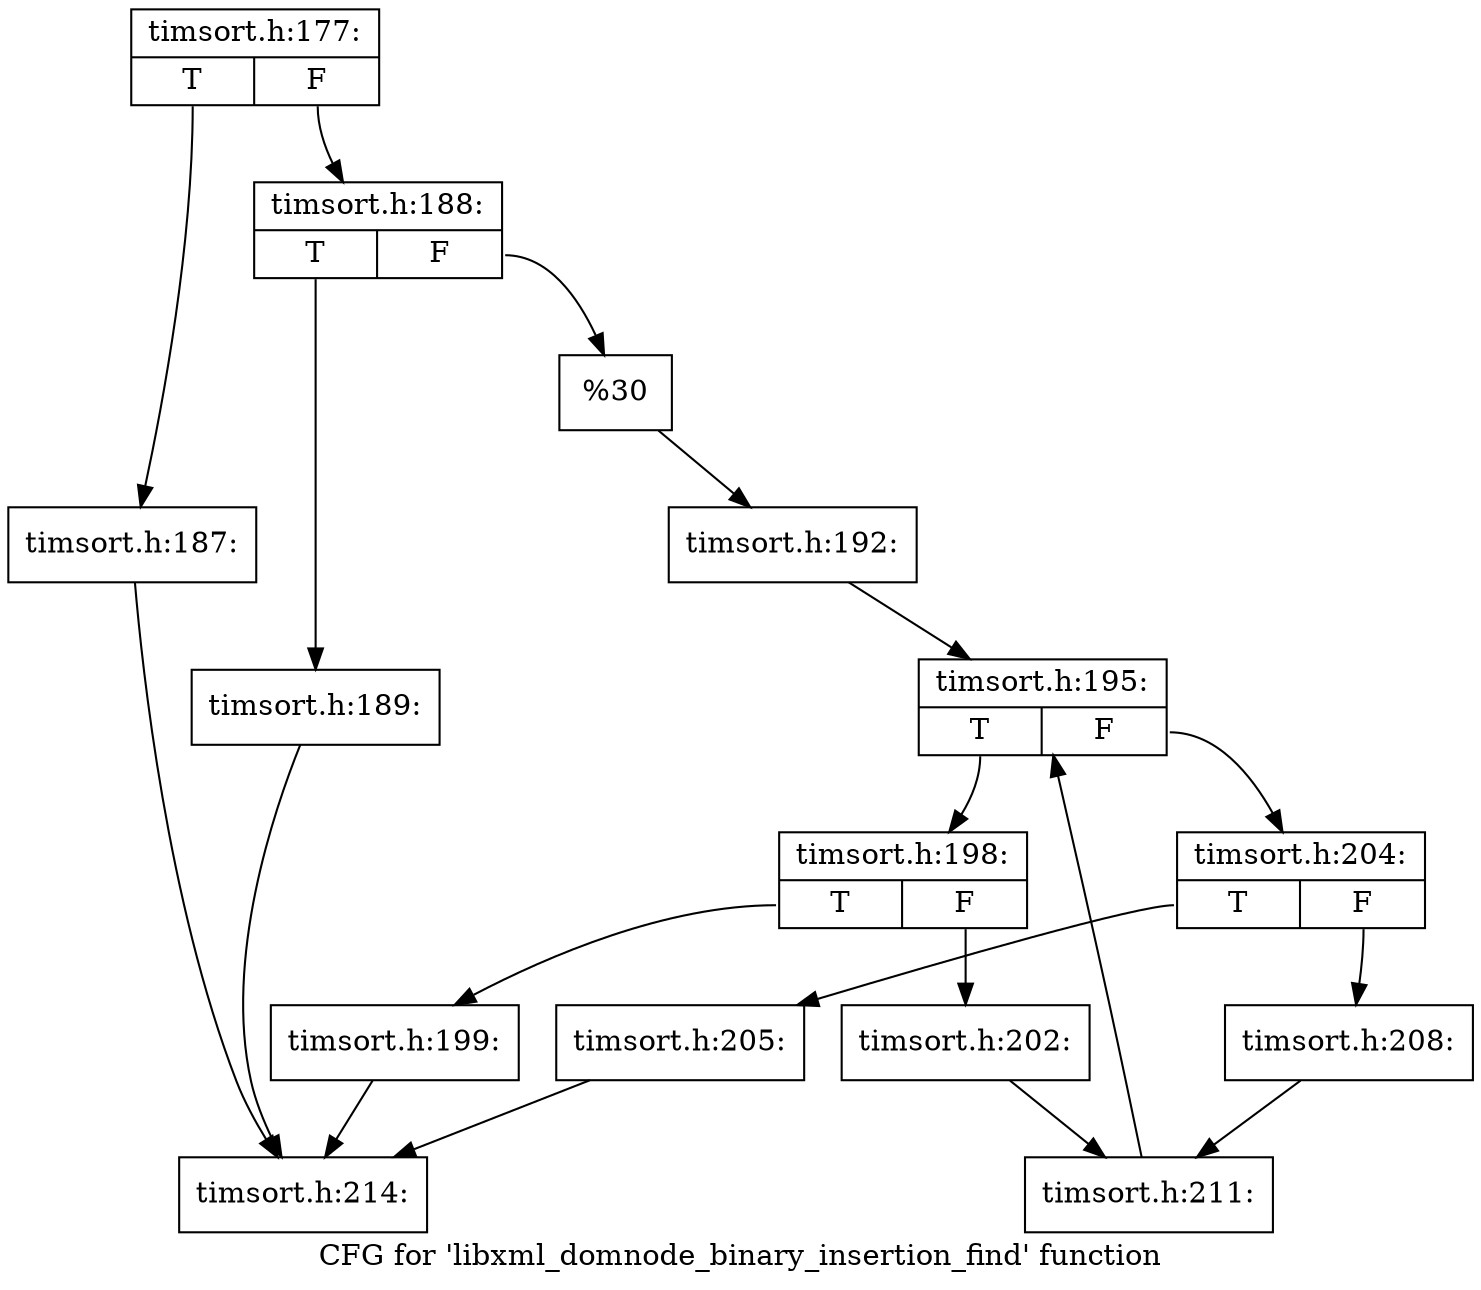 digraph "CFG for 'libxml_domnode_binary_insertion_find' function" {
	label="CFG for 'libxml_domnode_binary_insertion_find' function";

	Node0x55e6b2a112e0 [shape=record,label="{timsort.h:177:|{<s0>T|<s1>F}}"];
	Node0x55e6b2a112e0:s0 -> Node0x55e6b2a34b60;
	Node0x55e6b2a112e0:s1 -> Node0x55e6b2a34c00;
	Node0x55e6b2a34b60 [shape=record,label="{timsort.h:187:}"];
	Node0x55e6b2a34b60 -> Node0x55e6b2a11330;
	Node0x55e6b2a34c00 [shape=record,label="{timsort.h:188:|{<s0>T|<s1>F}}"];
	Node0x55e6b2a34c00:s0 -> Node0x55e6b2a35250;
	Node0x55e6b2a34c00:s1 -> Node0x55e6b2a352a0;
	Node0x55e6b2a35250 [shape=record,label="{timsort.h:189:}"];
	Node0x55e6b2a35250 -> Node0x55e6b2a11330;
	Node0x55e6b2a352a0 [shape=record,label="{%30}"];
	Node0x55e6b2a352a0 -> Node0x55e6b2a34bb0;
	Node0x55e6b2a34bb0 [shape=record,label="{timsort.h:192:}"];
	Node0x55e6b2a34bb0 -> Node0x55e6b2a35f90;
	Node0x55e6b2a35f90 [shape=record,label="{timsort.h:195:|{<s0>T|<s1>F}}"];
	Node0x55e6b2a35f90:s0 -> Node0x55e6b2a36580;
	Node0x55e6b2a35f90:s1 -> Node0x55e6b2a36620;
	Node0x55e6b2a36580 [shape=record,label="{timsort.h:198:|{<s0>T|<s1>F}}"];
	Node0x55e6b2a36580:s0 -> Node0x55e6b2a36960;
	Node0x55e6b2a36580:s1 -> Node0x55e6b2a369b0;
	Node0x55e6b2a36960 [shape=record,label="{timsort.h:199:}"];
	Node0x55e6b2a36960 -> Node0x55e6b2a11330;
	Node0x55e6b2a369b0 [shape=record,label="{timsort.h:202:}"];
	Node0x55e6b2a369b0 -> Node0x55e6b2a365d0;
	Node0x55e6b2a36620 [shape=record,label="{timsort.h:204:|{<s0>T|<s1>F}}"];
	Node0x55e6b2a36620:s0 -> Node0x55e6b2a372c0;
	Node0x55e6b2a36620:s1 -> Node0x55e6b2a37310;
	Node0x55e6b2a372c0 [shape=record,label="{timsort.h:205:}"];
	Node0x55e6b2a372c0 -> Node0x55e6b2a11330;
	Node0x55e6b2a37310 [shape=record,label="{timsort.h:208:}"];
	Node0x55e6b2a37310 -> Node0x55e6b2a365d0;
	Node0x55e6b2a365d0 [shape=record,label="{timsort.h:211:}"];
	Node0x55e6b2a365d0 -> Node0x55e6b2a35f90;
	Node0x55e6b2a11330 [shape=record,label="{timsort.h:214:}"];
}
